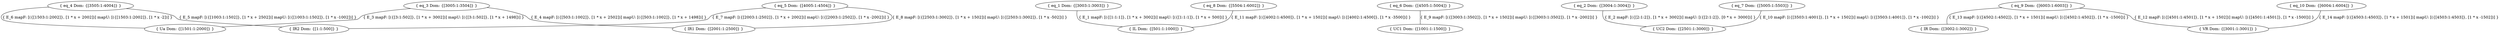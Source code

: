 digraph G{
    ratio="fill"
    node[shape="ellipse"]
    IR2 [label="{ IR2 Dom: {[1:1:500]} }"]
    IL [label="{ IL Dom: {[501:1:1000]} }"]
    UC1 [label="{ UC1 Dom: {[1001:1:1500]} }"]
    Ua [label="{ Ua Dom: {[1501:1:2000]} }"]
    IR1 [label="{ IR1 Dom: {[2001:1:2500]} }"]
    UC2 [label="{ UC2 Dom: {[2501:1:3000]} }"]
    VR [label="{ VR Dom: {[3001:1:3001]} }"]
    IR [label="{ IR Dom: {[3002:1:3002]} }"]
    eq_1 [label="{ eq_1 Dom: {[3003:1:3003]} }"]
    eq_2 [label="{ eq_2 Dom: {[3004:1:3004]} }"]
    eq_3 [label="{ eq_3 Dom: {[3005:1:3504]} }"]
    eq_4 [label="{ eq_4 Dom: {[3505:1:4004]} }"]
    eq_5 [label="{ eq_5 Dom: {[4005:1:4504]} }"]
    eq_6 [label="{ eq_6 Dom: {[4505:1:5004]} }"]
    eq_7 [label="{ eq_7 Dom: {[5005:1:5503]} }"]
    eq_8 [label="{ eq_8 Dom: {[5504:1:6002]} }"]
    eq_9 [label="{ eq_9 Dom: {[6003:1:6003]} }"]
    eq_10 [label="{ eq_10 Dom: {[6004:1:6004]} }"]
    
eq_1 -> IL [label="{ E_1 mapF: [({[1:1:1]}, [1 * x + 3002])] mapU: [({[1:1:1]}, [1 * x + 500])] }", arrowhead="none"]
    eq_2 -> UC2 [label="{ E_2 mapF: [({[2:1:2]}, [1 * x + 3002])] mapU: [({[2:1:2]}, [0 * x + 3000])] }", arrowhead="none"]
    eq_3 -> Ua [label="{ E_3 mapF: [({[3:1:502]}, [1 * x + 3002])] mapU: [({[3:1:502]}, [1 * x + 1498])] }", arrowhead="none"]
    eq_3 -> IR1 [label="{ E_4 mapF: [({[503:1:1002]}, [1 * x + 2502])] mapU: [({[503:1:1002]}, [1 * x + 1498])] }", arrowhead="none"]
    eq_4 -> IR2 [label="{ E_5 mapF: [({[1003:1:1502]}, [1 * x + 2502])] mapU: [({[1003:1:1502]}, [1 * x -1002])] }", arrowhead="none"]
    eq_4 -> Ua [label="{ E_6 mapF: [({[1503:1:2002]}, [1 * x + 2002])] mapU: [({[1503:1:2002]}, [1 * x -2])] }", arrowhead="none"]
    eq_5 -> IR2 [label="{ E_7 mapF: [({[2003:1:2502]}, [1 * x + 2002])] mapU: [({[2003:1:2502]}, [1 * x -2002])] }", arrowhead="none"]
    eq_5 -> IR1 [label="{ E_8 mapF: [({[2503:1:3002]}, [1 * x + 1502])] mapU: [({[2503:1:3002]}, [1 * x -502])] }", arrowhead="none"]
    eq_6 -> UC1 [label="{ E_9 mapF: [({[3003:1:3502]}, [1 * x + 1502])] mapU: [({[3003:1:3502]}, [1 * x -2002])] }", arrowhead="none"]
    eq_7 -> UC2 [label="{ E_10 mapF: [({[3503:1:4001]}, [1 * x + 1502])] mapU: [({[3503:1:4001]}, [1 * x -1002])] }", arrowhead="none"]
    eq_8 -> IL [label="{ E_11 mapF: [({[4002:1:4500]}, [1 * x + 1502])] mapU: [({[4002:1:4500]}, [1 * x -3500])] }", arrowhead="none"]
    eq_9 -> VR [label="{ E_12 mapF: [({[4501:1:4501]}, [1 * x + 1502])] mapU: [({[4501:1:4501]}, [1 * x -1500])] }", arrowhead="none"]
    eq_9 -> IR [label="{ E_13 mapF: [({[4502:1:4502]}, [1 * x + 1501])] mapU: [({[4502:1:4502]}, [1 * x -1500])] }", arrowhead="none"]
    eq_10 -> VR [label="{ E_14 mapF: [({[4503:1:4503]}, [1 * x + 1501])] mapU: [({[4503:1:4503]}, [1 * x -1502])] }", arrowhead="none"]
    
}
